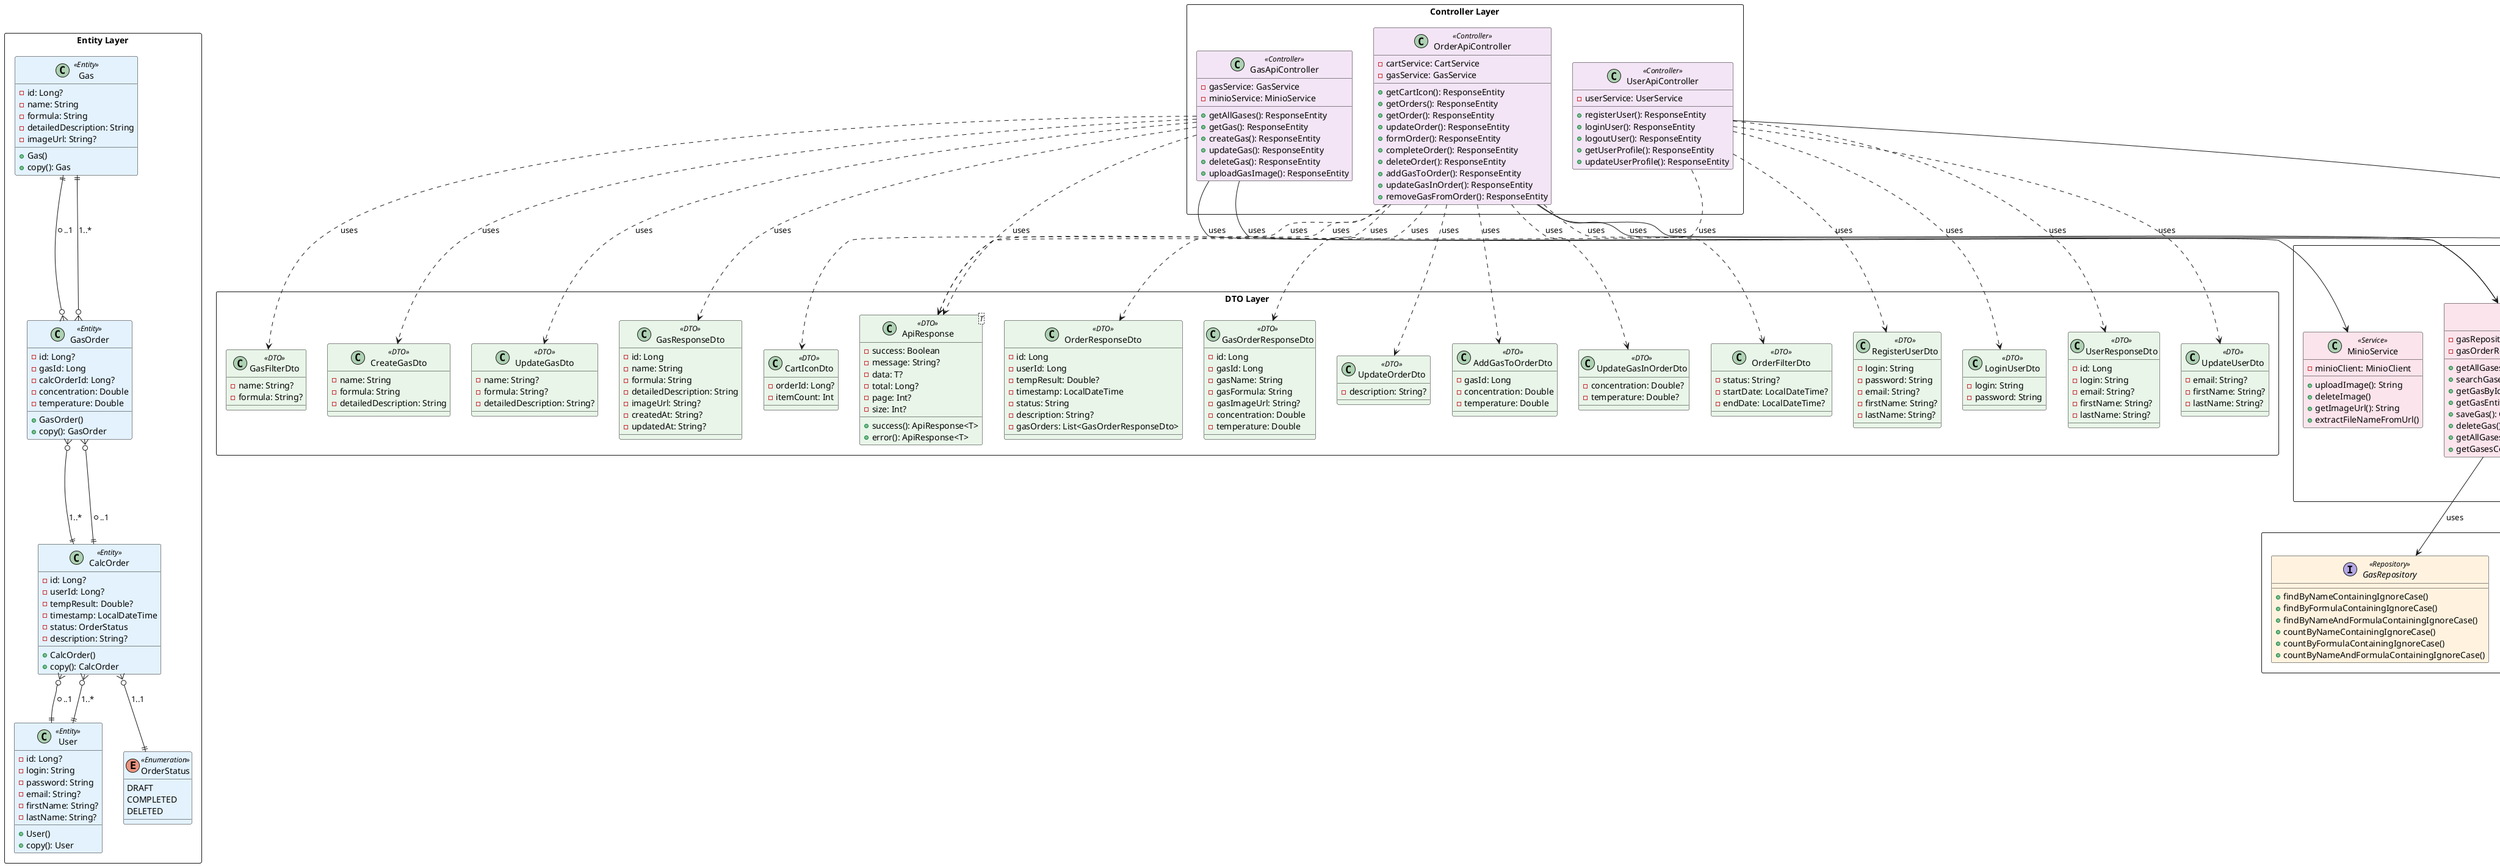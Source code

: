 @startuml Gas Temperature Calculator API - Class Diagram

!define ENTITY_COLOR #E3F2FD
!define DTO_COLOR #E8F5E8
!define REPOSITORY_COLOR #FFF3E0
!define SERVICE_COLOR #FCE4EC
!define CONTROLLER_COLOR #F3E5F5

package "Entity Layer" <<Rectangle>> {
    class Gas <<Entity>> ENTITY_COLOR {
        - id: Long?
        - name: String
        - formula: String
        - detailedDescription: String
        - imageUrl: String?
        + Gas()
        + copy(): Gas
    }

    class CalcOrder <<Entity>> ENTITY_COLOR {
        - id: Long?
        - userId: Long?
        - tempResult: Double?
        - timestamp: LocalDateTime
        - status: OrderStatus
        - description: String?
        + CalcOrder()
        + copy(): CalcOrder
    }

    class GasOrder <<Entity>> ENTITY_COLOR {
        - id: Long?
        - gasId: Long
        - calcOrderId: Long?
        - concentration: Double
        - temperature: Double
        + GasOrder()
        + copy(): GasOrder
    }

    class User <<Entity>> ENTITY_COLOR {
        - id: Long?
        - login: String
        - password: String
        - email: String?
        - firstName: String?
        - lastName: String?
        + User()
        + copy(): User
    }

    enum OrderStatus <<Enumeration>> ENTITY_COLOR {
        DRAFT
        COMPLETED
        DELETED
    }
}

package "DTO Layer" <<Rectangle>> {
    class ApiResponse<T> <<DTO>> DTO_COLOR {
        - success: Boolean
        - message: String?
        - data: T?
        - total: Long?
        - page: Int?
        - size: Int?
        + success(): ApiResponse<T>
        + error(): ApiResponse<T>
    }

    class CreateGasDto <<DTO>> DTO_COLOR {
        - name: String
        - formula: String
        - detailedDescription: String
    }

    class UpdateGasDto <<DTO>> DTO_COLOR {
        - name: String?
        - formula: String?
        - detailedDescription: String?
    }

    class GasResponseDto <<DTO>> DTO_COLOR {
        - id: Long
        - name: String
        - formula: String
        - detailedDescription: String
        - imageUrl: String?
        - createdAt: String?
        - updatedAt: String?
    }

    class GasFilterDto <<DTO>> DTO_COLOR {
        - name: String?
        - formula: String?
    }

    class OrderResponseDto <<DTO>> DTO_COLOR {
        - id: Long
        - userId: Long
        - tempResult: Double?
        - timestamp: LocalDateTime
        - status: String
        - description: String?
        - gasOrders: List<GasOrderResponseDto>
    }

    class GasOrderResponseDto <<DTO>> DTO_COLOR {
        - id: Long
        - gasId: Long
        - gasName: String
        - gasFormula: String
        - gasImageUrl: String?
        - concentration: Double
        - temperature: Double
    }

    class UpdateOrderDto <<DTO>> DTO_COLOR {
        - description: String?
    }

    class AddGasToOrderDto <<DTO>> DTO_COLOR {
        - gasId: Long
        - concentration: Double
        - temperature: Double
    }

    class UpdateGasInOrderDto <<DTO>> DTO_COLOR {
        - concentration: Double?
        - temperature: Double?
    }

    class OrderFilterDto <<DTO>> DTO_COLOR {
        - status: String?
        - startDate: LocalDateTime?
        - endDate: LocalDateTime?
    }

    class CartIconDto <<DTO>> DTO_COLOR {
        - orderId: Long?
        - itemCount: Int
    }

    class RegisterUserDto <<DTO>> DTO_COLOR {
        - login: String
        - password: String
        - email: String?
        - firstName: String?
        - lastName: String?
    }

    class LoginUserDto <<DTO>> DTO_COLOR {
        - login: String
        - password: String
    }

    class UserResponseDto <<DTO>> DTO_COLOR {
        - id: Long
        - login: String
        - email: String?
        - firstName: String?
        - lastName: String?
    }

    class UpdateUserDto <<DTO>> DTO_COLOR {
        - email: String?
        - firstName: String?
        - lastName: String?
    }
}

package "Repository Layer" <<Rectangle>> {
    interface GasRepository <<Repository>> REPOSITORY_COLOR {
        + findByNameContainingIgnoreCase()
        + findByFormulaContainingIgnoreCase()
        + findByNameAndFormulaContainingIgnoreCase()
        + countByNameContainingIgnoreCase()
        + countByFormulaContainingIgnoreCase()
        + countByNameAndFormulaContainingIgnoreCase()
    }

    interface CalcOrderRepository <<Repository>> REPOSITORY_COLOR {
        + findByUserIdAndStatusAndTempResultIsNull()
        + findByStatusOrderByTimestampDesc()
        + findByStatusNotOrderByTimestampDesc()
        + countByStatus()
        + countByStatusNot()
    }

    interface GasOrderRepository <<Repository>> REPOSITORY_COLOR {
        + findByCalcOrderId()
        + findByCalcOrderIdAndGasId()
        + deleteByCalcOrderId()
    }

    interface UserRepository <<Repository>> REPOSITORY_COLOR {
        + findByLogin()
    }
}

package "Service Layer" <<Rectangle>> {
    class GasService <<Service>> SERVICE_COLOR {
        - gasRepository: GasRepository
        - gasOrderRepository: GasOrderRepository
        + getAllGases(): List<GasModel>
        + searchGases(): List<GasModel>
        + getGasById(): GasModel?
        + getGasEntityById(): Gas?
        + saveGas(): Gas
        + deleteGas()
        + getAllGasesWithFilter()
        + getGasesCount()
    }

    class CartService <<Service>> SERVICE_COLOR {
        - gasOrderRepository: GasOrderRepository
        - calcOrderRepository: CalcOrderRepository
        + getActiveCart(): CalcOrder
        + addToCart()
        + removeFromCart()
        + getCartItemsCount(): Int
        + isInCart(): Boolean
        + clearCart()
        + updateOrder()
        + formOrder()
        + completeOrder()
        + addGasToOrder()
        + updateGasInOrder()
        + removeGasFromOrder()
        + getOrdersWithFilter()
        + getOrdersCount()
    }

    class UserService <<Service>> SERVICE_COLOR {
        - userRepository: UserRepository
        + registerUser(): User
        + authenticateUser(): String?
        + getUserById(): User?
        + updateUser(): User?
    }

    class MinioService <<Service>> SERVICE_COLOR {
        - minioClient: MinioClient
        + uploadImage(): String
        + deleteImage()
        + getImageUrl(): String
        + extractFileNameFromUrl()
    }
}

package "Controller Layer" <<Rectangle>> {
    class GasApiController <<Controller>> CONTROLLER_COLOR {
        - gasService: GasService
        - minioService: MinioService
        + getAllGases(): ResponseEntity
        + getGas(): ResponseEntity
        + createGas(): ResponseEntity
        + updateGas(): ResponseEntity
        + deleteGas(): ResponseEntity
        + uploadGasImage(): ResponseEntity
    }

    class OrderApiController <<Controller>> CONTROLLER_COLOR {
        - cartService: CartService
        - gasService: GasService
        + getCartIcon(): ResponseEntity
        + getOrders(): ResponseEntity
        + getOrder(): ResponseEntity
        + updateOrder(): ResponseEntity
        + formOrder(): ResponseEntity
        + completeOrder(): ResponseEntity
        + deleteOrder(): ResponseEntity
        + addGasToOrder(): ResponseEntity
        + updateGasInOrder(): ResponseEntity
        + removeGasFromOrder(): ResponseEntity
    }

    class UserApiController <<Controller>> CONTROLLER_COLOR {
        - userService: UserService
        + registerUser(): ResponseEntity
        + loginUser(): ResponseEntity
        + logoutUser(): ResponseEntity
        + getUserProfile(): ResponseEntity
        + updateUserProfile(): ResponseEntity
    }
}

' Relationships
Gas ||--o{ GasOrder : "1..*"
CalcOrder ||--o{ GasOrder : "1..*"
User ||--o{ CalcOrder : "1..*"
GasOrder }o--|| Gas : "*..1"
GasOrder }o--|| CalcOrder : "*..1"
CalcOrder }o--|| User : "*..1"
CalcOrder }o--|| OrderStatus : "1..1"

' Service Dependencies
GasService --> GasRepository : uses
GasService --> GasOrderRepository : uses
CartService --> GasOrderRepository : uses
CartService --> CalcOrderRepository : uses
UserService --> UserRepository : uses

' Controller Dependencies
GasApiController --> GasService : uses
GasApiController --> MinioService : uses
OrderApiController --> CartService : uses
OrderApiController --> GasService : uses
UserApiController --> UserService : uses

' DTO Usage
GasApiController ..> CreateGasDto : uses
GasApiController ..> UpdateGasDto : uses
GasApiController ..> GasResponseDto : uses
GasApiController ..> GasFilterDto : uses
OrderApiController ..> OrderResponseDto : uses
OrderApiController ..> GasOrderResponseDto : uses
OrderApiController ..> UpdateOrderDto : uses
OrderApiController ..> AddGasToOrderDto : uses
OrderApiController ..> UpdateGasInOrderDto : uses
OrderApiController ..> OrderFilterDto : uses
OrderApiController ..> CartIconDto : uses
UserApiController ..> RegisterUserDto : uses
UserApiController ..> LoginUserDto : uses
UserApiController ..> UserResponseDto : uses
UserApiController ..> UpdateUserDto : uses

' API Response
GasApiController ..> ApiResponse : uses
OrderApiController ..> ApiResponse : uses
UserApiController ..> ApiResponse : uses

@enduml
